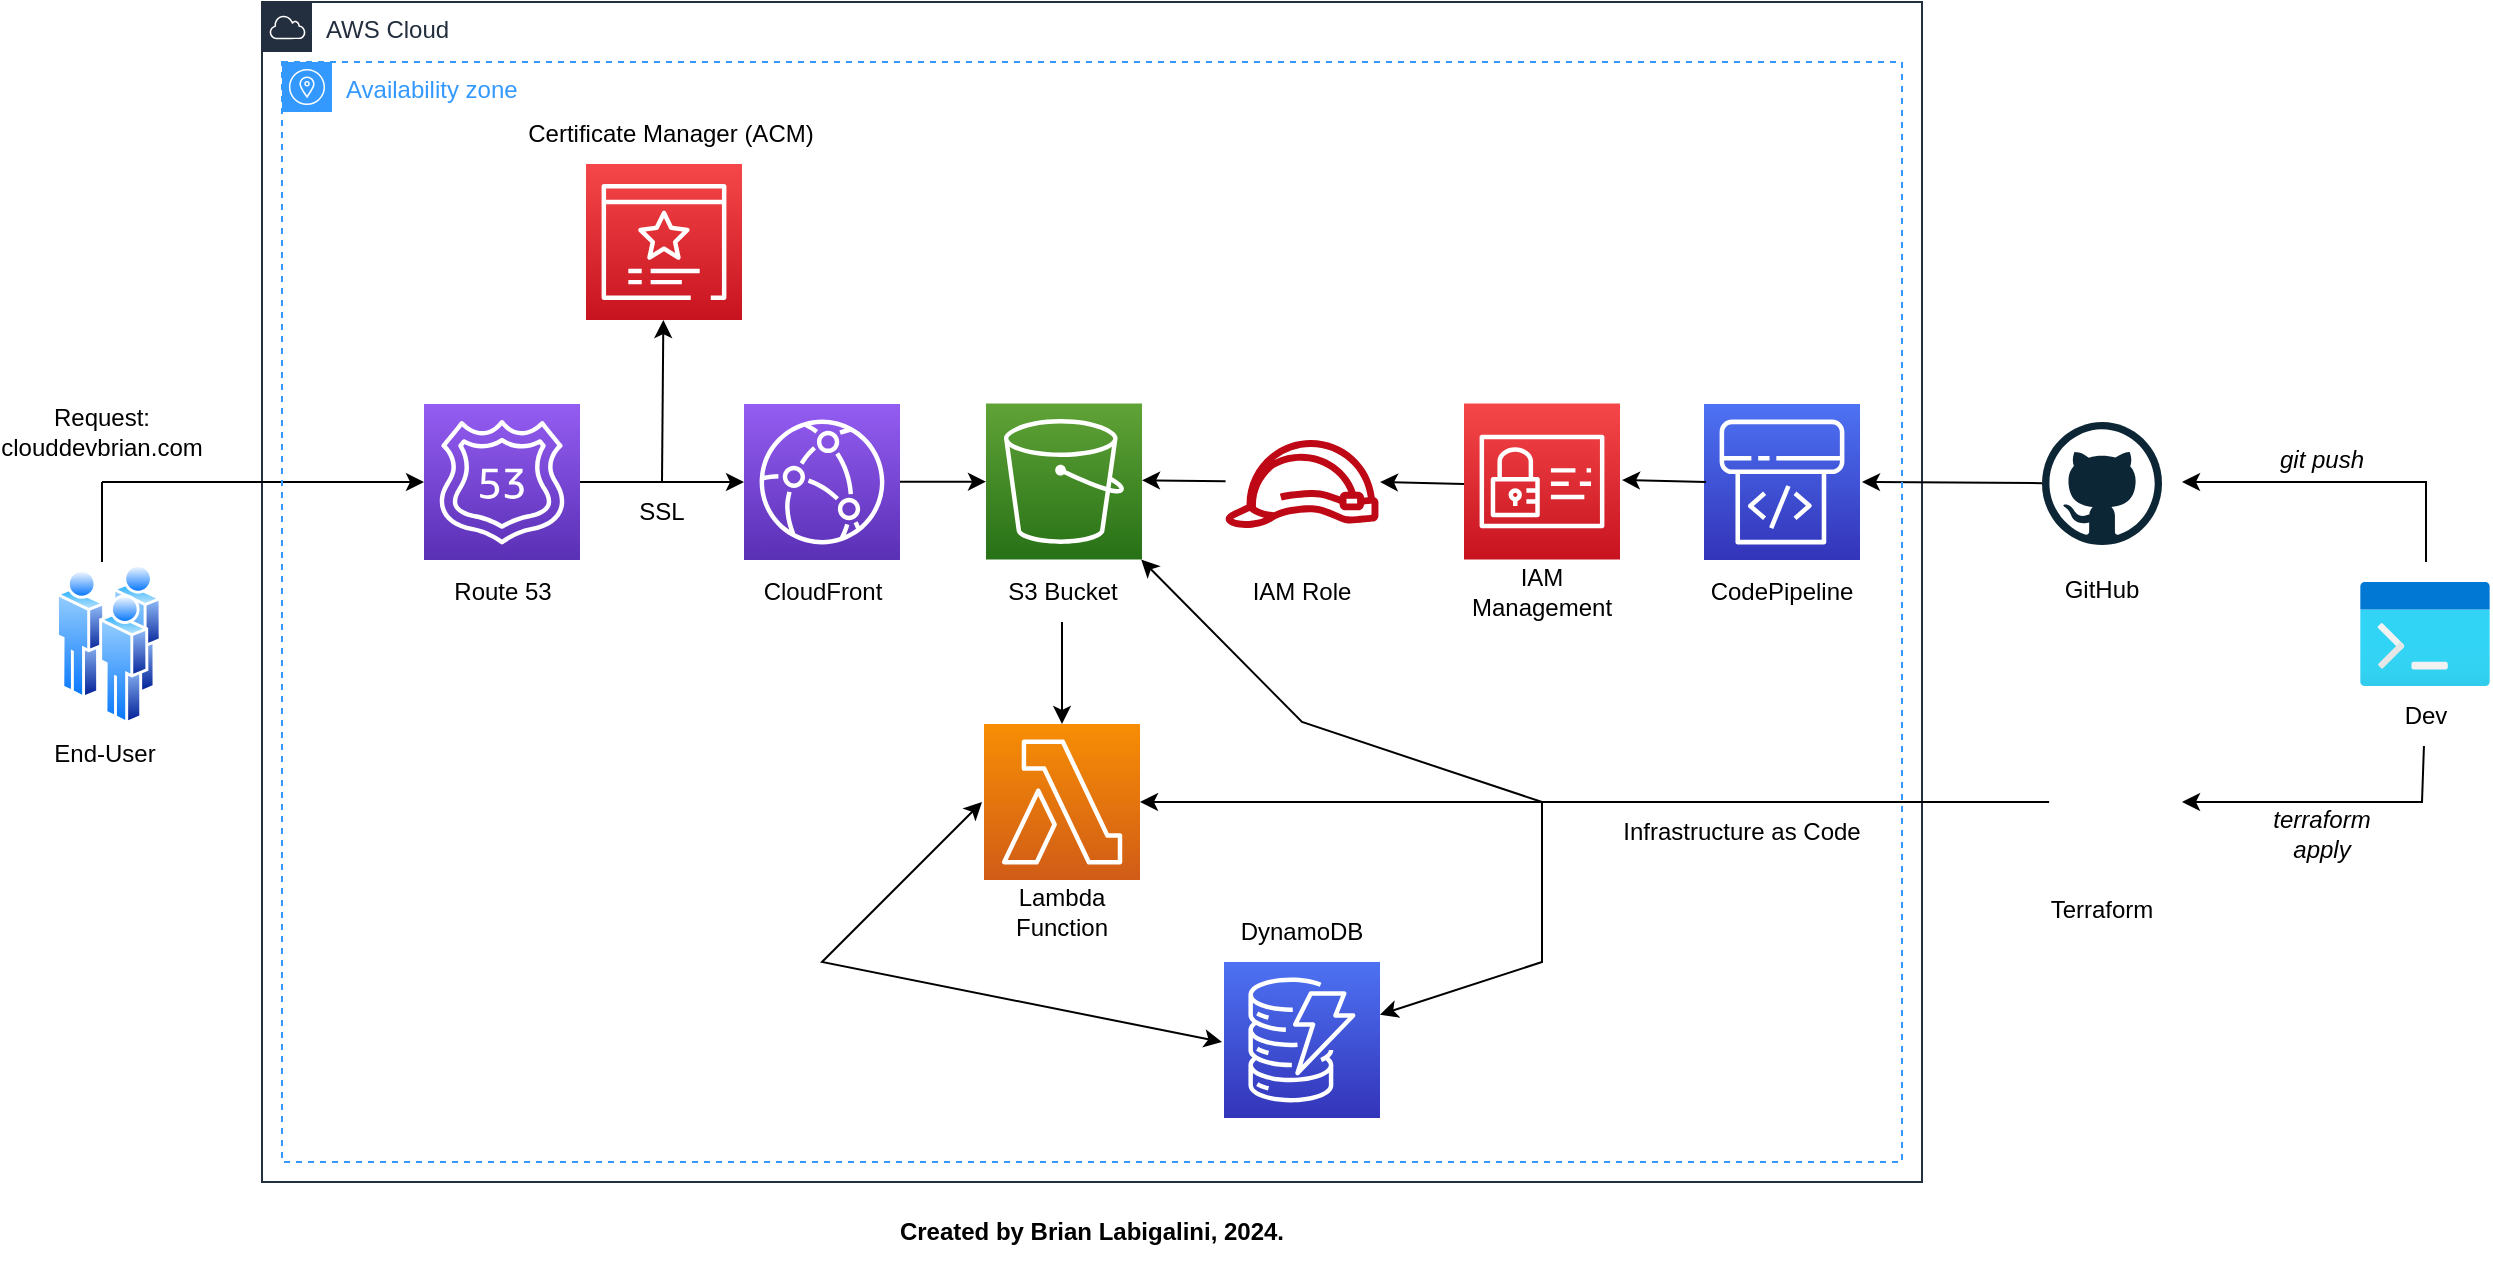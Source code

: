 <mxfile version="24.3.1" type="device">
  <diagram id="Ht1M8jgEwFfnCIfOTk4-" name="Page-1">
    <mxGraphModel dx="1434" dy="746" grid="1" gridSize="10" guides="0" tooltips="1" connect="0" arrows="0" fold="1" page="1" pageScale="1" pageWidth="1600" pageHeight="1200" math="0" shadow="0">
      <root>
        <mxCell id="0" />
        <mxCell id="1" parent="0" />
        <mxCell id="kmCPlCPsFNv_mWwJzdHs-2" value="" style="dashed=0;outlineConnect=0;html=1;align=center;labelPosition=center;verticalLabelPosition=bottom;verticalAlign=top;shape=mxgraph.weblogos.github;rounded=0;" parent="1" vertex="1">
          <mxGeometry x="1090" y="290" width="60" height="61.5" as="geometry" />
        </mxCell>
        <mxCell id="kmCPlCPsFNv_mWwJzdHs-3" value="" style="aspect=fixed;html=1;points=[];align=center;image;fontSize=12;image=img/lib/azure2/general/Dev_Console.svg;rounded=0;" parent="1" vertex="1">
          <mxGeometry x="1249" y="370" width="65" height="52" as="geometry" />
        </mxCell>
        <mxCell id="kmCPlCPsFNv_mWwJzdHs-4" value="" style="shape=image;verticalLabelPosition=bottom;labelBackgroundColor=default;verticalAlign=top;aspect=fixed;imageAspect=0;image=https://static-00.iconduck.com/assets.00/terraform-icon-1803x2048-hodrzd3t.png;rounded=0;" parent="1" vertex="1">
          <mxGeometry x="1093.57" y="450" width="52.85" height="60" as="geometry" />
        </mxCell>
        <mxCell id="kmCPlCPsFNv_mWwJzdHs-5" value="" style="points=[[0,0,0],[0.25,0,0],[0.5,0,0],[0.75,0,0],[1,0,0],[0,1,0],[0.25,1,0],[0.5,1,0],[0.75,1,0],[1,1,0],[0,0.25,0],[0,0.5,0],[0,0.75,0],[1,0.25,0],[1,0.5,0],[1,0.75,0]];outlineConnect=0;fontColor=#232F3E;gradientColor=#4D72F3;gradientDirection=north;fillColor=#3334B9;strokeColor=#ffffff;dashed=0;verticalLabelPosition=bottom;verticalAlign=top;align=center;html=1;fontSize=12;fontStyle=0;aspect=fixed;shape=mxgraph.aws4.resourceIcon;resIcon=mxgraph.aws4.codepipeline;rounded=0;" parent="1" vertex="1">
          <mxGeometry x="921" y="281" width="78" height="78" as="geometry" />
        </mxCell>
        <mxCell id="kmCPlCPsFNv_mWwJzdHs-6" value="" style="points=[[0,0,0],[0.25,0,0],[0.5,0,0],[0.75,0,0],[1,0,0],[0,1,0],[0.25,1,0],[0.5,1,0],[0.75,1,0],[1,1,0],[0,0.25,0],[0,0.5,0],[0,0.75,0],[1,0.25,0],[1,0.5,0],[1,0.75,0]];outlineConnect=0;fontColor=#232F3E;gradientColor=#F54749;gradientDirection=north;fillColor=#C7131F;strokeColor=#ffffff;dashed=0;verticalLabelPosition=bottom;verticalAlign=top;align=center;html=1;fontSize=12;fontStyle=0;aspect=fixed;shape=mxgraph.aws4.resourceIcon;resIcon=mxgraph.aws4.identity_and_access_management;rounded=0;" parent="1" vertex="1">
          <mxGeometry x="801" y="280.75" width="78" height="78" as="geometry" />
        </mxCell>
        <mxCell id="kmCPlCPsFNv_mWwJzdHs-8" value="" style="points=[[0,0,0],[0.25,0,0],[0.5,0,0],[0.75,0,0],[1,0,0],[0,1,0],[0.25,1,0],[0.5,1,0],[0.75,1,0],[1,1,0],[0,0.25,0],[0,0.5,0],[0,0.75,0],[1,0.25,0],[1,0.5,0],[1,0.75,0]];outlineConnect=0;fontColor=#232F3E;gradientColor=#60A337;gradientDirection=north;fillColor=#277116;strokeColor=#ffffff;dashed=0;verticalLabelPosition=bottom;verticalAlign=top;align=center;html=1;fontSize=12;fontStyle=0;aspect=fixed;shape=mxgraph.aws4.resourceIcon;resIcon=mxgraph.aws4.s3;rounded=0;" parent="1" vertex="1">
          <mxGeometry x="562" y="280.75" width="78" height="78" as="geometry" />
        </mxCell>
        <mxCell id="kmCPlCPsFNv_mWwJzdHs-9" value="" style="points=[[0,0,0],[0.25,0,0],[0.5,0,0],[0.75,0,0],[1,0,0],[0,1,0],[0.25,1,0],[0.5,1,0],[0.75,1,0],[1,1,0],[0,0.25,0],[0,0.5,0],[0,0.75,0],[1,0.25,0],[1,0.5,0],[1,0.75,0]];outlineConnect=0;fontColor=#232F3E;gradientColor=#F78E04;gradientDirection=north;fillColor=#D05C17;strokeColor=#ffffff;dashed=0;verticalLabelPosition=bottom;verticalAlign=top;align=center;html=1;fontSize=12;fontStyle=0;aspect=fixed;shape=mxgraph.aws4.resourceIcon;resIcon=mxgraph.aws4.lambda;rounded=0;" parent="1" vertex="1">
          <mxGeometry x="561" y="441" width="78" height="78" as="geometry" />
        </mxCell>
        <mxCell id="kmCPlCPsFNv_mWwJzdHs-10" value="" style="points=[[0,0,0],[0.25,0,0],[0.5,0,0],[0.75,0,0],[1,0,0],[0,1,0],[0.25,1,0],[0.5,1,0],[0.75,1,0],[1,1,0],[0,0.25,0],[0,0.5,0],[0,0.75,0],[1,0.25,0],[1,0.5,0],[1,0.75,0]];outlineConnect=0;fontColor=#232F3E;gradientColor=#4D72F3;gradientDirection=north;fillColor=#3334B9;strokeColor=#ffffff;dashed=0;verticalLabelPosition=bottom;verticalAlign=top;align=center;html=1;fontSize=12;fontStyle=0;aspect=fixed;shape=mxgraph.aws4.resourceIcon;resIcon=mxgraph.aws4.dynamodb;rounded=0;" parent="1" vertex="1">
          <mxGeometry x="681" y="560" width="78" height="78" as="geometry" />
        </mxCell>
        <mxCell id="kmCPlCPsFNv_mWwJzdHs-11" value="" style="points=[[0,0,0],[0.25,0,0],[0.5,0,0],[0.75,0,0],[1,0,0],[0,1,0],[0.25,1,0],[0.5,1,0],[0.75,1,0],[1,1,0],[0,0.25,0],[0,0.5,0],[0,0.75,0],[1,0.25,0],[1,0.5,0],[1,0.75,0]];outlineConnect=0;fontColor=#232F3E;gradientColor=#945DF2;gradientDirection=north;fillColor=#5A30B5;strokeColor=#ffffff;dashed=0;verticalLabelPosition=bottom;verticalAlign=top;align=center;html=1;fontSize=12;fontStyle=0;aspect=fixed;shape=mxgraph.aws4.resourceIcon;resIcon=mxgraph.aws4.cloudfront;rounded=0;" parent="1" vertex="1">
          <mxGeometry x="441" y="281" width="78" height="78" as="geometry" />
        </mxCell>
        <mxCell id="kmCPlCPsFNv_mWwJzdHs-12" value="" style="points=[[0,0,0],[0.25,0,0],[0.5,0,0],[0.75,0,0],[1,0,0],[0,1,0],[0.25,1,0],[0.5,1,0],[0.75,1,0],[1,1,0],[0,0.25,0],[0,0.5,0],[0,0.75,0],[1,0.25,0],[1,0.5,0],[1,0.75,0]];outlineConnect=0;fontColor=#232F3E;gradientColor=#F54749;gradientDirection=north;fillColor=#C7131F;strokeColor=#ffffff;dashed=0;verticalLabelPosition=bottom;verticalAlign=top;align=center;html=1;fontSize=12;fontStyle=0;aspect=fixed;shape=mxgraph.aws4.resourceIcon;resIcon=mxgraph.aws4.certificate_manager_3;rounded=0;" parent="1" vertex="1">
          <mxGeometry x="362" y="161" width="78" height="78" as="geometry" />
        </mxCell>
        <mxCell id="kmCPlCPsFNv_mWwJzdHs-13" value="" style="points=[[0,0,0],[0.25,0,0],[0.5,0,0],[0.75,0,0],[1,0,0],[0,1,0],[0.25,1,0],[0.5,1,0],[0.75,1,0],[1,1,0],[0,0.25,0],[0,0.5,0],[0,0.75,0],[1,0.25,0],[1,0.5,0],[1,0.75,0]];outlineConnect=0;fontColor=#232F3E;gradientColor=#945DF2;gradientDirection=north;fillColor=#5A30B5;strokeColor=#ffffff;dashed=0;verticalLabelPosition=bottom;verticalAlign=top;align=center;html=1;fontSize=12;fontStyle=0;aspect=fixed;shape=mxgraph.aws4.resourceIcon;resIcon=mxgraph.aws4.route_53;rounded=0;" parent="1" vertex="1">
          <mxGeometry x="281" y="281" width="78" height="78" as="geometry" />
        </mxCell>
        <mxCell id="kmCPlCPsFNv_mWwJzdHs-14" value="" style="aspect=fixed;perimeter=ellipsePerimeter;html=1;align=center;shadow=0;dashed=0;spacingTop=3;image;image=img/lib/active_directory/users.svg;rounded=0;" parent="1" vertex="1">
          <mxGeometry x="97" y="361" width="52.8" height="80" as="geometry" />
        </mxCell>
        <mxCell id="kmCPlCPsFNv_mWwJzdHs-17" value="AWS Cloud" style="points=[[0,0],[0.25,0],[0.5,0],[0.75,0],[1,0],[1,0.25],[1,0.5],[1,0.75],[1,1],[0.75,1],[0.5,1],[0.25,1],[0,1],[0,0.75],[0,0.5],[0,0.25]];outlineConnect=0;gradientColor=none;html=1;whiteSpace=wrap;fontSize=12;fontStyle=0;container=1;pointerEvents=0;collapsible=0;recursiveResize=0;shape=mxgraph.aws4.group;grIcon=mxgraph.aws4.group_aws_cloud;strokeColor=#232F3E;fillColor=none;verticalAlign=top;align=left;spacingLeft=30;fontColor=#232F3E;dashed=0;rounded=0;" parent="1" vertex="1">
          <mxGeometry x="200" y="80" width="830" height="590" as="geometry" />
        </mxCell>
        <mxCell id="kmCPlCPsFNv_mWwJzdHs-21" value="" style="sketch=0;outlineConnect=0;fontColor=#232F3E;gradientColor=none;fillColor=#BF0816;strokeColor=none;dashed=0;verticalLabelPosition=bottom;verticalAlign=top;align=center;html=1;fontSize=12;fontStyle=0;aspect=fixed;pointerEvents=1;shape=mxgraph.aws4.role;" parent="kmCPlCPsFNv_mWwJzdHs-17" vertex="1">
          <mxGeometry x="481" y="219" width="78" height="44" as="geometry" />
        </mxCell>
        <mxCell id="kmCPlCPsFNv_mWwJzdHs-29" value="S3 Bucket" style="text;html=1;resizable=0;autosize=1;align=center;verticalAlign=middle;points=[];fillColor=none;strokeColor=none;rounded=0;" parent="kmCPlCPsFNv_mWwJzdHs-17" vertex="1">
          <mxGeometry x="360" y="280" width="80" height="30" as="geometry" />
        </mxCell>
        <mxCell id="kmCPlCPsFNv_mWwJzdHs-32" value="CloudFront" style="text;html=1;resizable=0;autosize=1;align=center;verticalAlign=middle;points=[];fillColor=none;strokeColor=none;rounded=0;" parent="kmCPlCPsFNv_mWwJzdHs-17" vertex="1">
          <mxGeometry x="240" y="280" width="80" height="30" as="geometry" />
        </mxCell>
        <mxCell id="kmCPlCPsFNv_mWwJzdHs-33" value="Route 53" style="text;html=1;resizable=0;autosize=1;align=center;verticalAlign=middle;points=[];fillColor=none;strokeColor=none;rounded=0;" parent="kmCPlCPsFNv_mWwJzdHs-17" vertex="1">
          <mxGeometry x="85" y="280" width="70" height="30" as="geometry" />
        </mxCell>
        <mxCell id="l8X_4eSsS564P7iScfhB-1" value="IAM Role" style="text;strokeColor=none;align=center;fillColor=none;html=1;verticalAlign=middle;whiteSpace=wrap;rounded=0;" vertex="1" parent="kmCPlCPsFNv_mWwJzdHs-17">
          <mxGeometry x="490" y="280" width="60" height="30" as="geometry" />
        </mxCell>
        <mxCell id="l8X_4eSsS564P7iScfhB-2" value="IAM Management" style="text;strokeColor=none;align=center;fillColor=none;html=1;verticalAlign=middle;whiteSpace=wrap;rounded=0;" vertex="1" parent="kmCPlCPsFNv_mWwJzdHs-17">
          <mxGeometry x="610" y="280" width="60" height="30" as="geometry" />
        </mxCell>
        <mxCell id="l8X_4eSsS564P7iScfhB-3" value="CodePipeline" style="text;strokeColor=none;align=center;fillColor=none;html=1;verticalAlign=middle;whiteSpace=wrap;rounded=0;" vertex="1" parent="kmCPlCPsFNv_mWwJzdHs-17">
          <mxGeometry x="730" y="280" width="60" height="30" as="geometry" />
        </mxCell>
        <mxCell id="l8X_4eSsS564P7iScfhB-4" value="Lambda Function" style="text;strokeColor=none;align=center;fillColor=none;html=1;verticalAlign=middle;whiteSpace=wrap;rounded=0;" vertex="1" parent="kmCPlCPsFNv_mWwJzdHs-17">
          <mxGeometry x="370" y="440" width="60" height="30" as="geometry" />
        </mxCell>
        <mxCell id="l8X_4eSsS564P7iScfhB-5" value="DynamoDB" style="text;strokeColor=none;align=center;fillColor=none;html=1;verticalAlign=middle;whiteSpace=wrap;rounded=0;" vertex="1" parent="kmCPlCPsFNv_mWwJzdHs-17">
          <mxGeometry x="490" y="450" width="60" height="30" as="geometry" />
        </mxCell>
        <mxCell id="l8X_4eSsS564P7iScfhB-9" value="SSL" style="text;strokeColor=none;align=center;fillColor=none;html=1;verticalAlign=middle;whiteSpace=wrap;rounded=0;" vertex="1" parent="kmCPlCPsFNv_mWwJzdHs-17">
          <mxGeometry x="170" y="240" width="60" height="30" as="geometry" />
        </mxCell>
        <mxCell id="l8X_4eSsS564P7iScfhB-20" value="" style="endArrow=classic;startArrow=classic;html=1;rounded=0;" edge="1" parent="kmCPlCPsFNv_mWwJzdHs-17">
          <mxGeometry width="50" height="50" relative="1" as="geometry">
            <mxPoint x="480" y="520" as="sourcePoint" />
            <mxPoint x="360" y="400" as="targetPoint" />
            <Array as="points">
              <mxPoint x="480" y="520" />
              <mxPoint x="280" y="480" />
            </Array>
          </mxGeometry>
        </mxCell>
        <mxCell id="l8X_4eSsS564P7iScfhB-40" value="Infrastructure as Code" style="text;strokeColor=none;align=center;fillColor=none;html=1;verticalAlign=middle;whiteSpace=wrap;rounded=0;" vertex="1" parent="kmCPlCPsFNv_mWwJzdHs-17">
          <mxGeometry x="650" y="400" width="180" height="30" as="geometry" />
        </mxCell>
        <mxCell id="kmCPlCPsFNv_mWwJzdHs-30" value="End-User" style="text;html=1;resizable=0;autosize=1;align=center;verticalAlign=middle;points=[];fillColor=none;strokeColor=none;rounded=0;" parent="1" vertex="1">
          <mxGeometry x="86" y="441" width="70" height="30" as="geometry" />
        </mxCell>
        <mxCell id="kmCPlCPsFNv_mWwJzdHs-31" value="Certificate Manager (ACM)" style="text;html=1;resizable=0;autosize=1;align=center;verticalAlign=middle;points=[];fillColor=none;strokeColor=none;rounded=0;" parent="1" vertex="1">
          <mxGeometry x="319" y="131" width="170" height="30" as="geometry" />
        </mxCell>
        <mxCell id="l8X_4eSsS564P7iScfhB-6" value="GitHub" style="text;strokeColor=none;align=center;fillColor=none;html=1;verticalAlign=middle;whiteSpace=wrap;rounded=0;" vertex="1" parent="1">
          <mxGeometry x="1090" y="358.75" width="60" height="30" as="geometry" />
        </mxCell>
        <mxCell id="l8X_4eSsS564P7iScfhB-7" value="Dev" style="text;strokeColor=none;align=center;fillColor=none;html=1;verticalAlign=middle;whiteSpace=wrap;rounded=0;" vertex="1" parent="1">
          <mxGeometry x="1251.5" y="422" width="60" height="30" as="geometry" />
        </mxCell>
        <mxCell id="l8X_4eSsS564P7iScfhB-8" value="Terraform" style="text;strokeColor=none;align=center;fillColor=none;html=1;verticalAlign=middle;whiteSpace=wrap;rounded=0;" vertex="1" parent="1">
          <mxGeometry x="1090" y="519" width="60" height="30" as="geometry" />
        </mxCell>
        <mxCell id="l8X_4eSsS564P7iScfhB-10" value="Request:&lt;br&gt;clouddevbrian.com" style="text;strokeColor=none;align=center;fillColor=none;html=1;verticalAlign=middle;whiteSpace=wrap;rounded=0;" vertex="1" parent="1">
          <mxGeometry x="89.8" y="280" width="60" height="30" as="geometry" />
        </mxCell>
        <mxCell id="l8X_4eSsS564P7iScfhB-11" value="&lt;i&gt;git push&lt;/i&gt;" style="text;strokeColor=none;align=center;fillColor=none;html=1;verticalAlign=middle;whiteSpace=wrap;rounded=0;" vertex="1" parent="1">
          <mxGeometry x="1200" y="299" width="60" height="20" as="geometry" />
        </mxCell>
        <mxCell id="l8X_4eSsS564P7iScfhB-12" value="&lt;i&gt;terraform apply&lt;/i&gt;" style="text;strokeColor=none;align=center;fillColor=none;html=1;verticalAlign=middle;whiteSpace=wrap;rounded=0;" vertex="1" parent="1">
          <mxGeometry x="1200" y="481" width="60" height="30" as="geometry" />
        </mxCell>
        <mxCell id="l8X_4eSsS564P7iScfhB-16" value="&lt;b&gt;Created by Brian Labigalini, 2024.&lt;/b&gt;" style="text;strokeColor=none;align=center;fillColor=none;html=1;verticalAlign=middle;whiteSpace=wrap;rounded=0;" vertex="1" parent="1">
          <mxGeometry x="200" y="680" width="830" height="30" as="geometry" />
        </mxCell>
        <mxCell id="l8X_4eSsS564P7iScfhB-21" value="" style="endArrow=classic;html=1;rounded=0;entryX=0.5;entryY=1.1;entryDx=0;entryDy=0;entryPerimeter=0;" edge="1" parent="1" target="kmCPlCPsFNv_mWwJzdHs-29">
          <mxGeometry width="50" height="50" relative="1" as="geometry">
            <mxPoint x="600" y="393" as="sourcePoint" />
            <mxPoint x="750" y="360" as="targetPoint" />
          </mxGeometry>
        </mxCell>
        <mxCell id="l8X_4eSsS564P7iScfhB-23" value="" style="endArrow=classic;html=1;rounded=0;" edge="1" parent="1" source="kmCPlCPsFNv_mWwJzdHs-29" target="kmCPlCPsFNv_mWwJzdHs-9">
          <mxGeometry width="50" height="50" relative="1" as="geometry">
            <mxPoint x="600" y="440" as="sourcePoint" />
            <mxPoint x="650" y="390" as="targetPoint" />
          </mxGeometry>
        </mxCell>
        <mxCell id="l8X_4eSsS564P7iScfhB-25" value="" style="endArrow=classic;html=1;rounded=0;" edge="1" parent="1" target="kmCPlCPsFNv_mWwJzdHs-13">
          <mxGeometry width="50" height="50" relative="1" as="geometry">
            <mxPoint x="120" y="320" as="sourcePoint" />
            <mxPoint x="750" y="360" as="targetPoint" />
          </mxGeometry>
        </mxCell>
        <mxCell id="l8X_4eSsS564P7iScfhB-26" value="" style="endArrow=classic;html=1;rounded=0;" edge="1" parent="1" source="kmCPlCPsFNv_mWwJzdHs-13" target="kmCPlCPsFNv_mWwJzdHs-11">
          <mxGeometry width="50" height="50" relative="1" as="geometry">
            <mxPoint x="700" y="410" as="sourcePoint" />
            <mxPoint x="750" y="360" as="targetPoint" />
          </mxGeometry>
        </mxCell>
        <mxCell id="l8X_4eSsS564P7iScfhB-27" value="" style="endArrow=classic;html=1;rounded=0;" edge="1" parent="1" source="kmCPlCPsFNv_mWwJzdHs-11" target="kmCPlCPsFNv_mWwJzdHs-8">
          <mxGeometry width="50" height="50" relative="1" as="geometry">
            <mxPoint x="700" y="410" as="sourcePoint" />
            <mxPoint x="750" y="360" as="targetPoint" />
          </mxGeometry>
        </mxCell>
        <mxCell id="l8X_4eSsS564P7iScfhB-28" value="" style="endArrow=none;html=1;rounded=0;" edge="1" parent="1">
          <mxGeometry width="50" height="50" relative="1" as="geometry">
            <mxPoint x="120" y="360" as="sourcePoint" />
            <mxPoint x="120" y="320" as="targetPoint" />
          </mxGeometry>
        </mxCell>
        <mxCell id="l8X_4eSsS564P7iScfhB-29" value="" style="endArrow=classic;html=1;rounded=0;" edge="1" parent="1" target="kmCPlCPsFNv_mWwJzdHs-12">
          <mxGeometry width="50" height="50" relative="1" as="geometry">
            <mxPoint x="400" y="320" as="sourcePoint" />
            <mxPoint x="750" y="360" as="targetPoint" />
          </mxGeometry>
        </mxCell>
        <mxCell id="l8X_4eSsS564P7iScfhB-31" value="" style="endArrow=classic;html=1;rounded=0;" edge="1" parent="1">
          <mxGeometry width="50" height="50" relative="1" as="geometry">
            <mxPoint x="681.786" y="319.599" as="sourcePoint" />
            <mxPoint x="640" y="319.16" as="targetPoint" />
          </mxGeometry>
        </mxCell>
        <mxCell id="l8X_4eSsS564P7iScfhB-32" value="" style="endArrow=classic;html=1;rounded=0;" edge="1" parent="1">
          <mxGeometry width="50" height="50" relative="1" as="geometry">
            <mxPoint x="801" y="321" as="sourcePoint" />
            <mxPoint x="759" y="320" as="targetPoint" />
          </mxGeometry>
        </mxCell>
        <mxCell id="l8X_4eSsS564P7iScfhB-33" value="" style="endArrow=classic;html=1;rounded=0;" edge="1" parent="1">
          <mxGeometry width="50" height="50" relative="1" as="geometry">
            <mxPoint x="922" y="320" as="sourcePoint" />
            <mxPoint x="880" y="319" as="targetPoint" />
          </mxGeometry>
        </mxCell>
        <mxCell id="l8X_4eSsS564P7iScfhB-34" value="" style="endArrow=classic;html=1;rounded=0;" edge="1" parent="1" source="kmCPlCPsFNv_mWwJzdHs-2">
          <mxGeometry width="50" height="50" relative="1" as="geometry">
            <mxPoint x="1042" y="321" as="sourcePoint" />
            <mxPoint x="1000" y="320" as="targetPoint" />
          </mxGeometry>
        </mxCell>
        <mxCell id="l8X_4eSsS564P7iScfhB-36" value="" style="endArrow=classic;html=1;rounded=0;" edge="1" parent="1" source="kmCPlCPsFNv_mWwJzdHs-4" target="kmCPlCPsFNv_mWwJzdHs-9">
          <mxGeometry width="50" height="50" relative="1" as="geometry">
            <mxPoint x="700" y="410" as="sourcePoint" />
            <mxPoint x="750" y="360" as="targetPoint" />
          </mxGeometry>
        </mxCell>
        <mxCell id="l8X_4eSsS564P7iScfhB-38" value="" style="endArrow=classic;html=1;rounded=0;" edge="1" parent="1" target="kmCPlCPsFNv_mWwJzdHs-10">
          <mxGeometry width="50" height="50" relative="1" as="geometry">
            <mxPoint x="840" y="480" as="sourcePoint" />
            <mxPoint x="750" y="360" as="targetPoint" />
            <Array as="points">
              <mxPoint x="840" y="560" />
            </Array>
          </mxGeometry>
        </mxCell>
        <mxCell id="l8X_4eSsS564P7iScfhB-39" value="" style="endArrow=classic;html=1;rounded=0;" edge="1" parent="1" target="kmCPlCPsFNv_mWwJzdHs-8">
          <mxGeometry width="50" height="50" relative="1" as="geometry">
            <mxPoint x="840" y="480" as="sourcePoint" />
            <mxPoint x="750" y="360" as="targetPoint" />
            <Array as="points">
              <mxPoint x="720" y="440" />
            </Array>
          </mxGeometry>
        </mxCell>
        <mxCell id="l8X_4eSsS564P7iScfhB-41" value="" style="endArrow=classic;html=1;rounded=0;" edge="1" parent="1" source="l8X_4eSsS564P7iScfhB-7">
          <mxGeometry width="50" height="50" relative="1" as="geometry">
            <mxPoint x="700" y="410" as="sourcePoint" />
            <mxPoint x="1160" y="480" as="targetPoint" />
            <Array as="points">
              <mxPoint x="1280" y="480" />
            </Array>
          </mxGeometry>
        </mxCell>
        <mxCell id="l8X_4eSsS564P7iScfhB-42" value="" style="endArrow=classic;html=1;rounded=0;" edge="1" parent="1">
          <mxGeometry width="50" height="50" relative="1" as="geometry">
            <mxPoint x="1282" y="360" as="sourcePoint" />
            <mxPoint x="1160" y="320" as="targetPoint" />
            <Array as="points">
              <mxPoint x="1282" y="320" />
            </Array>
          </mxGeometry>
        </mxCell>
        <mxCell id="l8X_4eSsS564P7iScfhB-46" value="Availability zone" style="sketch=0;outlineConnect=0;gradientColor=none;html=1;whiteSpace=wrap;fontSize=12;fontStyle=0;shape=mxgraph.aws4.group;grIcon=mxgraph.aws4.group_availability_zone;strokeColor=#3399FF;fillColor=none;verticalAlign=top;align=left;spacingLeft=30;fontColor=#3399FF;dashed=1;" vertex="1" parent="1">
          <mxGeometry x="210" y="110" width="810" height="550" as="geometry" />
        </mxCell>
      </root>
    </mxGraphModel>
  </diagram>
</mxfile>
